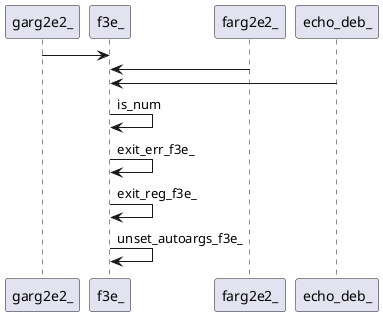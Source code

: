 @startuml rete
garg2e2_ -> f3e_ 
farg2e2_ -> f3e_
echo_deb_ -> f3e_
f3e_ -> f3e_:is_num
f3e_ -> f3e_:exit_err_f3e_
f3e_ -> f3e_:exit_reg_f3e_
f3e_ -> f3e_:unset_autoargs_f3e_
' {wrap_fn}
' fnn o-> f3e_
' {body_fn}
@enduml